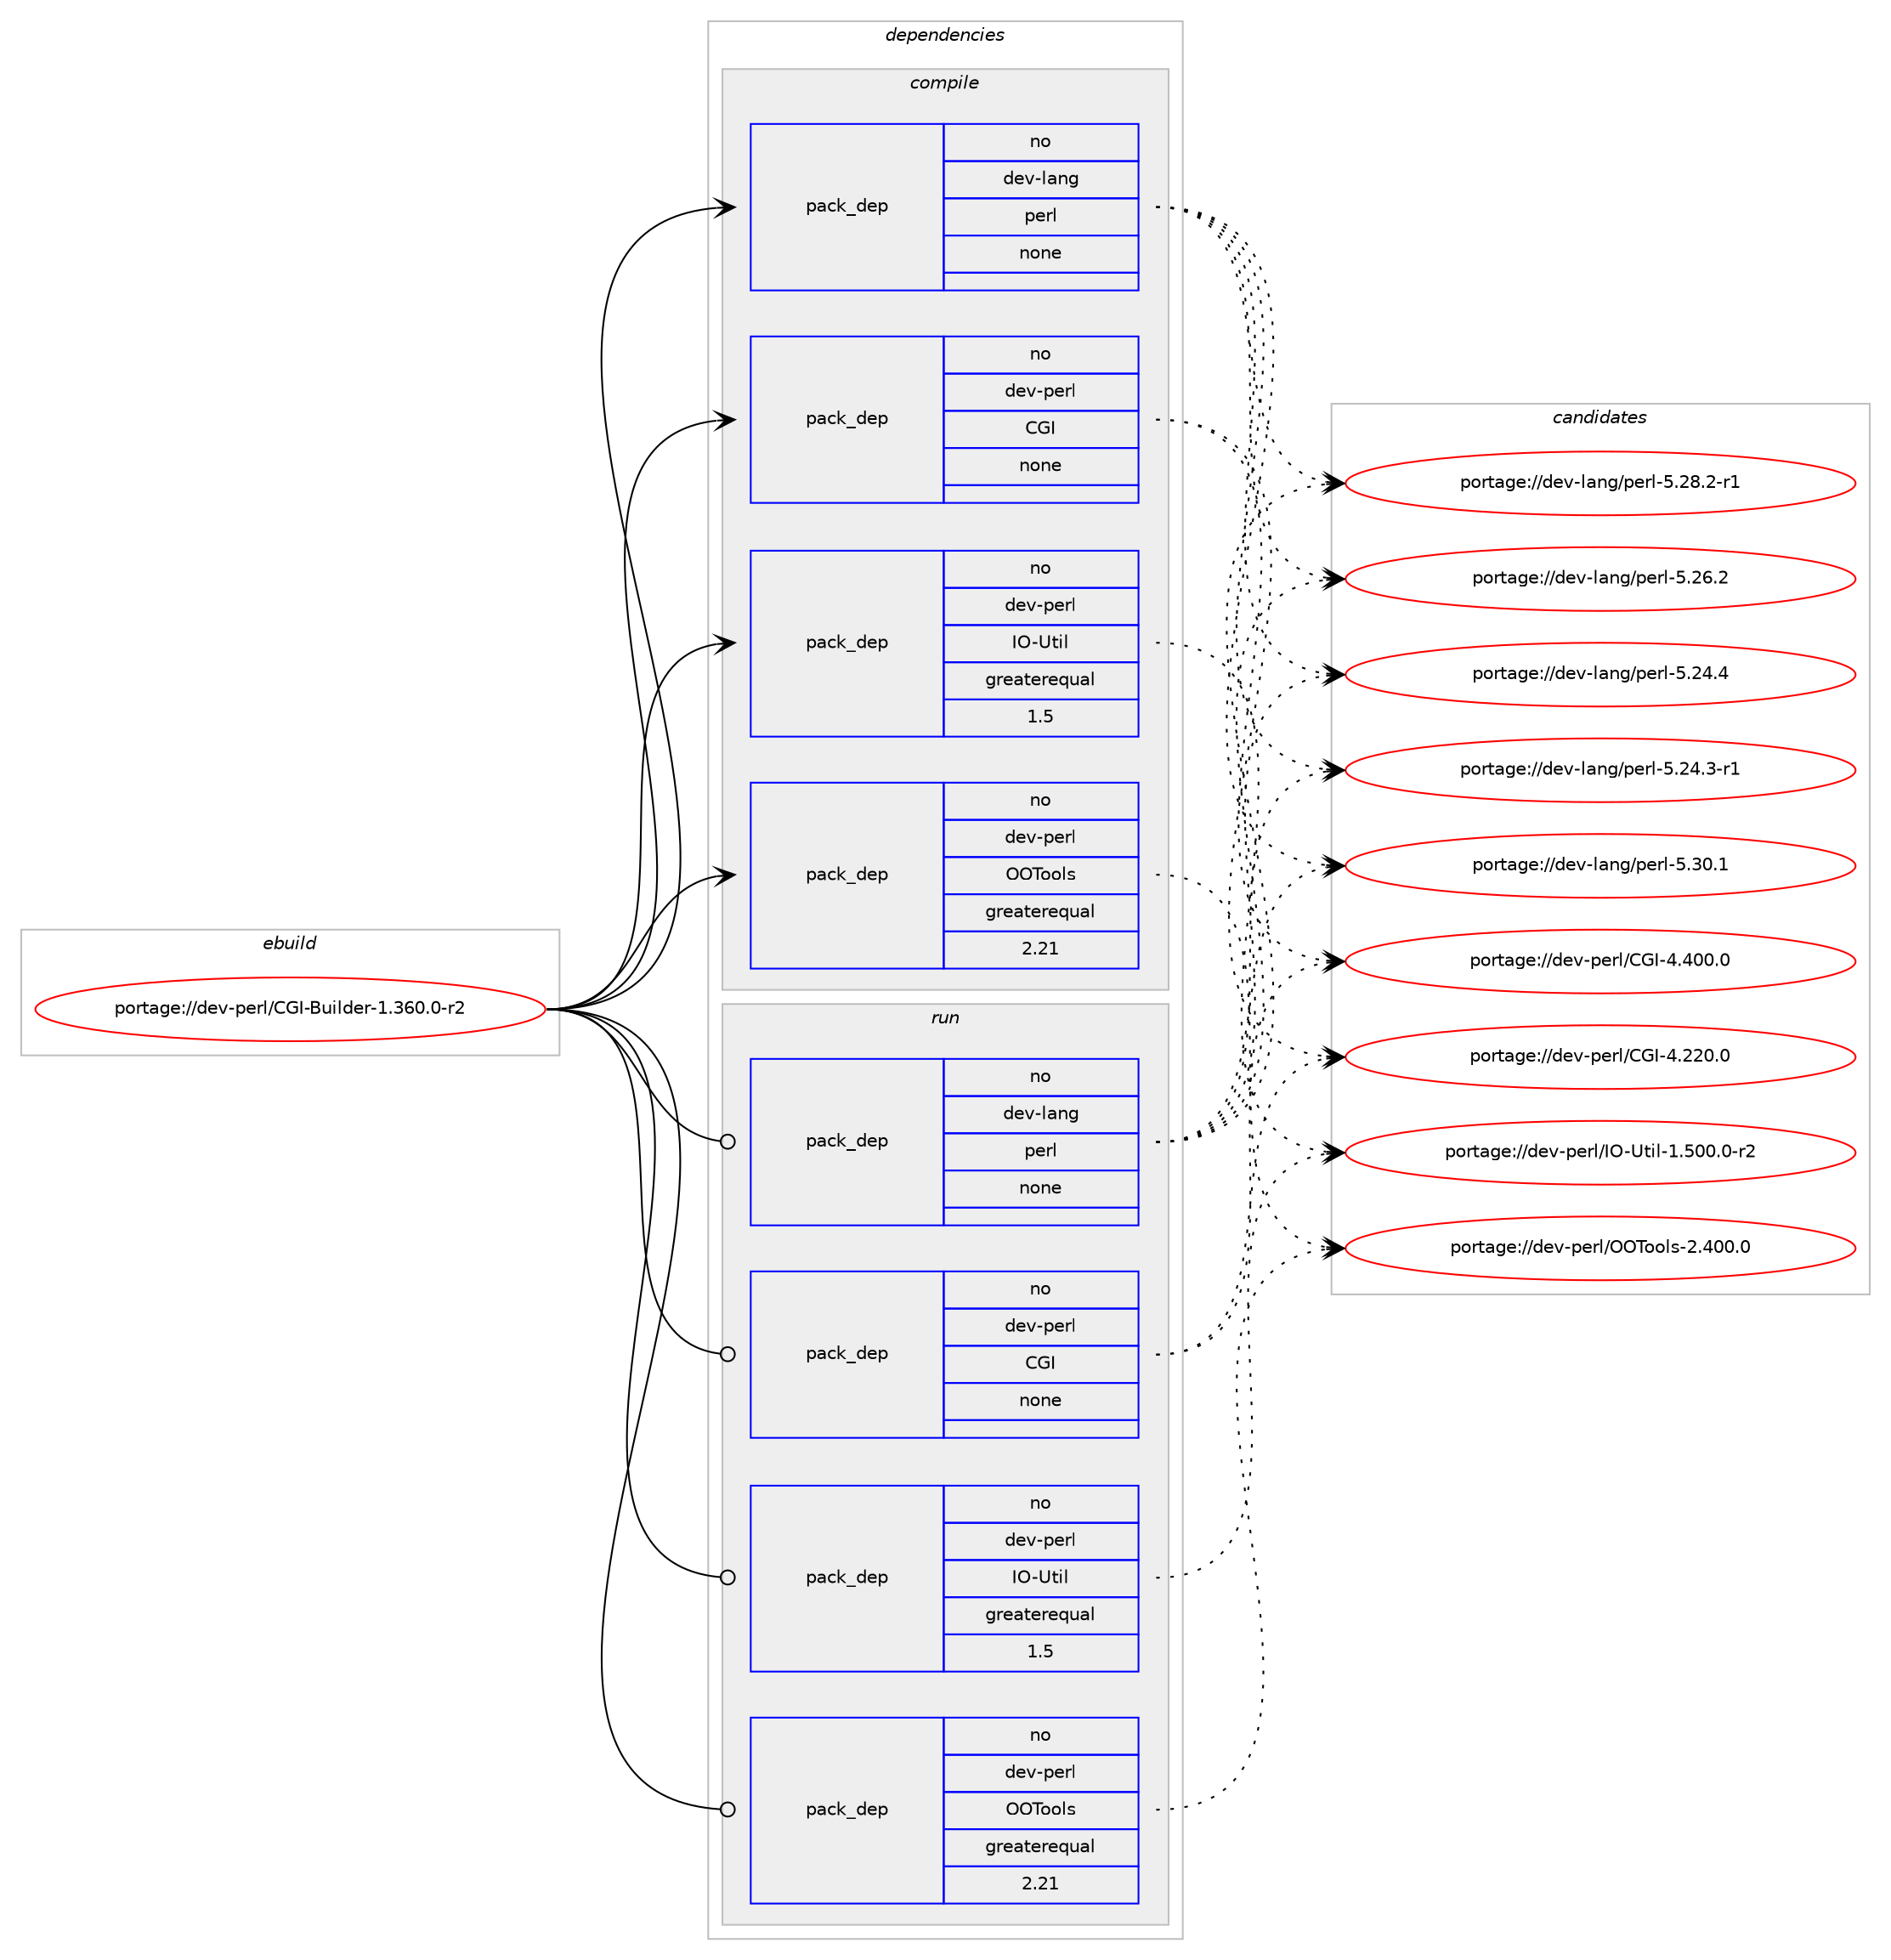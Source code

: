 digraph prolog {

# *************
# Graph options
# *************

newrank=true;
concentrate=true;
compound=true;
graph [rankdir=LR,fontname=Helvetica,fontsize=10,ranksep=1.5];#, ranksep=2.5, nodesep=0.2];
edge  [arrowhead=vee];
node  [fontname=Helvetica,fontsize=10];

# **********
# The ebuild
# **********

subgraph cluster_leftcol {
color=gray;
rank=same;
label=<<i>ebuild</i>>;
id [label="portage://dev-perl/CGI-Builder-1.360.0-r2", color=red, width=4, href="../dev-perl/CGI-Builder-1.360.0-r2.svg"];
}

# ****************
# The dependencies
# ****************

subgraph cluster_midcol {
color=gray;
label=<<i>dependencies</i>>;
subgraph cluster_compile {
fillcolor="#eeeeee";
style=filled;
label=<<i>compile</i>>;
subgraph pack371576 {
dependency499342 [label=<<TABLE BORDER="0" CELLBORDER="1" CELLSPACING="0" CELLPADDING="4" WIDTH="220"><TR><TD ROWSPAN="6" CELLPADDING="30">pack_dep</TD></TR><TR><TD WIDTH="110">no</TD></TR><TR><TD>dev-lang</TD></TR><TR><TD>perl</TD></TR><TR><TD>none</TD></TR><TR><TD></TD></TR></TABLE>>, shape=none, color=blue];
}
id:e -> dependency499342:w [weight=20,style="solid",arrowhead="vee"];
subgraph pack371577 {
dependency499343 [label=<<TABLE BORDER="0" CELLBORDER="1" CELLSPACING="0" CELLPADDING="4" WIDTH="220"><TR><TD ROWSPAN="6" CELLPADDING="30">pack_dep</TD></TR><TR><TD WIDTH="110">no</TD></TR><TR><TD>dev-perl</TD></TR><TR><TD>CGI</TD></TR><TR><TD>none</TD></TR><TR><TD></TD></TR></TABLE>>, shape=none, color=blue];
}
id:e -> dependency499343:w [weight=20,style="solid",arrowhead="vee"];
subgraph pack371578 {
dependency499344 [label=<<TABLE BORDER="0" CELLBORDER="1" CELLSPACING="0" CELLPADDING="4" WIDTH="220"><TR><TD ROWSPAN="6" CELLPADDING="30">pack_dep</TD></TR><TR><TD WIDTH="110">no</TD></TR><TR><TD>dev-perl</TD></TR><TR><TD>IO-Util</TD></TR><TR><TD>greaterequal</TD></TR><TR><TD>1.5</TD></TR></TABLE>>, shape=none, color=blue];
}
id:e -> dependency499344:w [weight=20,style="solid",arrowhead="vee"];
subgraph pack371579 {
dependency499345 [label=<<TABLE BORDER="0" CELLBORDER="1" CELLSPACING="0" CELLPADDING="4" WIDTH="220"><TR><TD ROWSPAN="6" CELLPADDING="30">pack_dep</TD></TR><TR><TD WIDTH="110">no</TD></TR><TR><TD>dev-perl</TD></TR><TR><TD>OOTools</TD></TR><TR><TD>greaterequal</TD></TR><TR><TD>2.21</TD></TR></TABLE>>, shape=none, color=blue];
}
id:e -> dependency499345:w [weight=20,style="solid",arrowhead="vee"];
}
subgraph cluster_compileandrun {
fillcolor="#eeeeee";
style=filled;
label=<<i>compile and run</i>>;
}
subgraph cluster_run {
fillcolor="#eeeeee";
style=filled;
label=<<i>run</i>>;
subgraph pack371580 {
dependency499346 [label=<<TABLE BORDER="0" CELLBORDER="1" CELLSPACING="0" CELLPADDING="4" WIDTH="220"><TR><TD ROWSPAN="6" CELLPADDING="30">pack_dep</TD></TR><TR><TD WIDTH="110">no</TD></TR><TR><TD>dev-lang</TD></TR><TR><TD>perl</TD></TR><TR><TD>none</TD></TR><TR><TD></TD></TR></TABLE>>, shape=none, color=blue];
}
id:e -> dependency499346:w [weight=20,style="solid",arrowhead="odot"];
subgraph pack371581 {
dependency499347 [label=<<TABLE BORDER="0" CELLBORDER="1" CELLSPACING="0" CELLPADDING="4" WIDTH="220"><TR><TD ROWSPAN="6" CELLPADDING="30">pack_dep</TD></TR><TR><TD WIDTH="110">no</TD></TR><TR><TD>dev-perl</TD></TR><TR><TD>CGI</TD></TR><TR><TD>none</TD></TR><TR><TD></TD></TR></TABLE>>, shape=none, color=blue];
}
id:e -> dependency499347:w [weight=20,style="solid",arrowhead="odot"];
subgraph pack371582 {
dependency499348 [label=<<TABLE BORDER="0" CELLBORDER="1" CELLSPACING="0" CELLPADDING="4" WIDTH="220"><TR><TD ROWSPAN="6" CELLPADDING="30">pack_dep</TD></TR><TR><TD WIDTH="110">no</TD></TR><TR><TD>dev-perl</TD></TR><TR><TD>IO-Util</TD></TR><TR><TD>greaterequal</TD></TR><TR><TD>1.5</TD></TR></TABLE>>, shape=none, color=blue];
}
id:e -> dependency499348:w [weight=20,style="solid",arrowhead="odot"];
subgraph pack371583 {
dependency499349 [label=<<TABLE BORDER="0" CELLBORDER="1" CELLSPACING="0" CELLPADDING="4" WIDTH="220"><TR><TD ROWSPAN="6" CELLPADDING="30">pack_dep</TD></TR><TR><TD WIDTH="110">no</TD></TR><TR><TD>dev-perl</TD></TR><TR><TD>OOTools</TD></TR><TR><TD>greaterequal</TD></TR><TR><TD>2.21</TD></TR></TABLE>>, shape=none, color=blue];
}
id:e -> dependency499349:w [weight=20,style="solid",arrowhead="odot"];
}
}

# **************
# The candidates
# **************

subgraph cluster_choices {
rank=same;
color=gray;
label=<<i>candidates</i>>;

subgraph choice371576 {
color=black;
nodesep=1;
choice10010111845108971101034711210111410845534651484649 [label="portage://dev-lang/perl-5.30.1", color=red, width=4,href="../dev-lang/perl-5.30.1.svg"];
choice100101118451089711010347112101114108455346505646504511449 [label="portage://dev-lang/perl-5.28.2-r1", color=red, width=4,href="../dev-lang/perl-5.28.2-r1.svg"];
choice10010111845108971101034711210111410845534650544650 [label="portage://dev-lang/perl-5.26.2", color=red, width=4,href="../dev-lang/perl-5.26.2.svg"];
choice10010111845108971101034711210111410845534650524652 [label="portage://dev-lang/perl-5.24.4", color=red, width=4,href="../dev-lang/perl-5.24.4.svg"];
choice100101118451089711010347112101114108455346505246514511449 [label="portage://dev-lang/perl-5.24.3-r1", color=red, width=4,href="../dev-lang/perl-5.24.3-r1.svg"];
dependency499342:e -> choice10010111845108971101034711210111410845534651484649:w [style=dotted,weight="100"];
dependency499342:e -> choice100101118451089711010347112101114108455346505646504511449:w [style=dotted,weight="100"];
dependency499342:e -> choice10010111845108971101034711210111410845534650544650:w [style=dotted,weight="100"];
dependency499342:e -> choice10010111845108971101034711210111410845534650524652:w [style=dotted,weight="100"];
dependency499342:e -> choice100101118451089711010347112101114108455346505246514511449:w [style=dotted,weight="100"];
}
subgraph choice371577 {
color=black;
nodesep=1;
choice10010111845112101114108476771734552465248484648 [label="portage://dev-perl/CGI-4.400.0", color=red, width=4,href="../dev-perl/CGI-4.400.0.svg"];
choice10010111845112101114108476771734552465050484648 [label="portage://dev-perl/CGI-4.220.0", color=red, width=4,href="../dev-perl/CGI-4.220.0.svg"];
dependency499343:e -> choice10010111845112101114108476771734552465248484648:w [style=dotted,weight="100"];
dependency499343:e -> choice10010111845112101114108476771734552465050484648:w [style=dotted,weight="100"];
}
subgraph choice371578 {
color=black;
nodesep=1;
choice10010111845112101114108477379458511610510845494653484846484511450 [label="portage://dev-perl/IO-Util-1.500.0-r2", color=red, width=4,href="../dev-perl/IO-Util-1.500.0-r2.svg"];
dependency499344:e -> choice10010111845112101114108477379458511610510845494653484846484511450:w [style=dotted,weight="100"];
}
subgraph choice371579 {
color=black;
nodesep=1;
choice10010111845112101114108477979841111111081154550465248484648 [label="portage://dev-perl/OOTools-2.400.0", color=red, width=4,href="../dev-perl/OOTools-2.400.0.svg"];
dependency499345:e -> choice10010111845112101114108477979841111111081154550465248484648:w [style=dotted,weight="100"];
}
subgraph choice371580 {
color=black;
nodesep=1;
choice10010111845108971101034711210111410845534651484649 [label="portage://dev-lang/perl-5.30.1", color=red, width=4,href="../dev-lang/perl-5.30.1.svg"];
choice100101118451089711010347112101114108455346505646504511449 [label="portage://dev-lang/perl-5.28.2-r1", color=red, width=4,href="../dev-lang/perl-5.28.2-r1.svg"];
choice10010111845108971101034711210111410845534650544650 [label="portage://dev-lang/perl-5.26.2", color=red, width=4,href="../dev-lang/perl-5.26.2.svg"];
choice10010111845108971101034711210111410845534650524652 [label="portage://dev-lang/perl-5.24.4", color=red, width=4,href="../dev-lang/perl-5.24.4.svg"];
choice100101118451089711010347112101114108455346505246514511449 [label="portage://dev-lang/perl-5.24.3-r1", color=red, width=4,href="../dev-lang/perl-5.24.3-r1.svg"];
dependency499346:e -> choice10010111845108971101034711210111410845534651484649:w [style=dotted,weight="100"];
dependency499346:e -> choice100101118451089711010347112101114108455346505646504511449:w [style=dotted,weight="100"];
dependency499346:e -> choice10010111845108971101034711210111410845534650544650:w [style=dotted,weight="100"];
dependency499346:e -> choice10010111845108971101034711210111410845534650524652:w [style=dotted,weight="100"];
dependency499346:e -> choice100101118451089711010347112101114108455346505246514511449:w [style=dotted,weight="100"];
}
subgraph choice371581 {
color=black;
nodesep=1;
choice10010111845112101114108476771734552465248484648 [label="portage://dev-perl/CGI-4.400.0", color=red, width=4,href="../dev-perl/CGI-4.400.0.svg"];
choice10010111845112101114108476771734552465050484648 [label="portage://dev-perl/CGI-4.220.0", color=red, width=4,href="../dev-perl/CGI-4.220.0.svg"];
dependency499347:e -> choice10010111845112101114108476771734552465248484648:w [style=dotted,weight="100"];
dependency499347:e -> choice10010111845112101114108476771734552465050484648:w [style=dotted,weight="100"];
}
subgraph choice371582 {
color=black;
nodesep=1;
choice10010111845112101114108477379458511610510845494653484846484511450 [label="portage://dev-perl/IO-Util-1.500.0-r2", color=red, width=4,href="../dev-perl/IO-Util-1.500.0-r2.svg"];
dependency499348:e -> choice10010111845112101114108477379458511610510845494653484846484511450:w [style=dotted,weight="100"];
}
subgraph choice371583 {
color=black;
nodesep=1;
choice10010111845112101114108477979841111111081154550465248484648 [label="portage://dev-perl/OOTools-2.400.0", color=red, width=4,href="../dev-perl/OOTools-2.400.0.svg"];
dependency499349:e -> choice10010111845112101114108477979841111111081154550465248484648:w [style=dotted,weight="100"];
}
}

}
